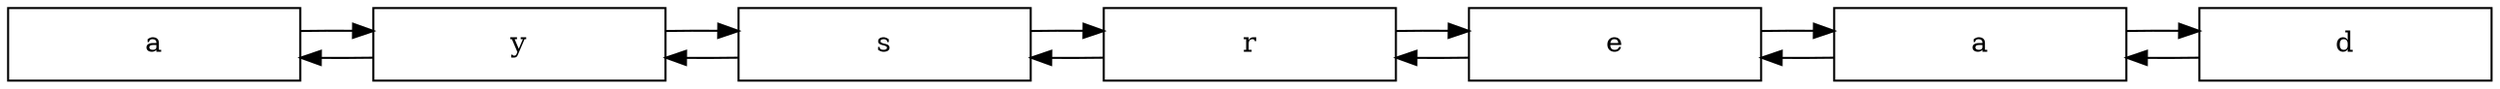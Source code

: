 digraph G{ 
rankdir=LR 
node[ shape = box] 
0[label = "a" width=2.0 ]; 
1[label = "y" width=2.0 ]; 
2[label = "s" width=2.0 ]; 
3[label = "r" width=2.0 ]; 
4[label = "e" width=2.0 ]; 
5[label = "a" width=2.0 ]; 
6[label = "d" width=2.0 ]; 
0 -> 1[dir = back]; 
0 -> 1 
1 -> 2[dir = back]; 
1 -> 2 
2 -> 3[dir = back]; 
2 -> 3 
3 -> 4[dir = back]; 
3 -> 4 
4 -> 5[dir = back]; 
4 -> 5 
5 -> 6[dir = back]; 
5 -> 6 
}